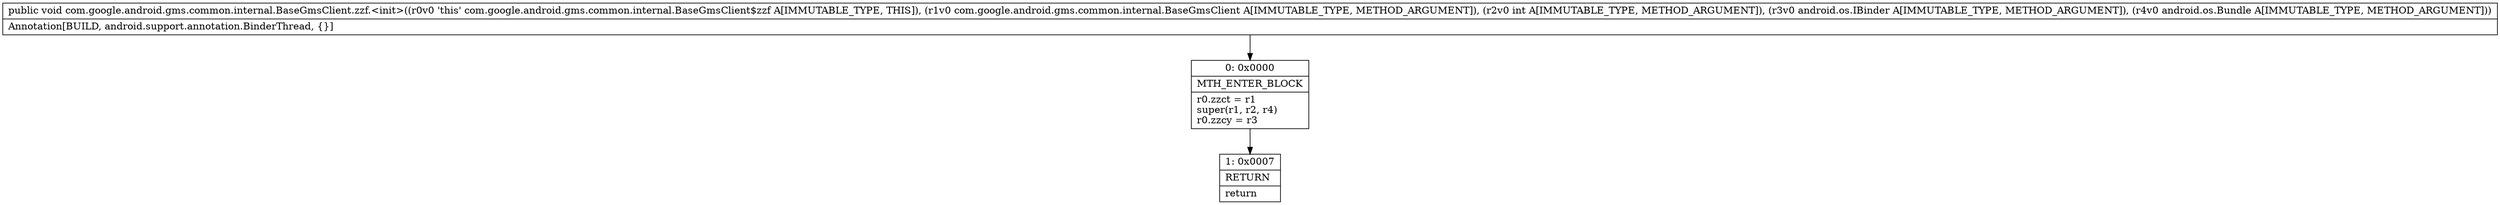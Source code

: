 digraph "CFG forcom.google.android.gms.common.internal.BaseGmsClient.zzf.\<init\>(Lcom\/google\/android\/gms\/common\/internal\/BaseGmsClient;ILandroid\/os\/IBinder;Landroid\/os\/Bundle;)V" {
Node_0 [shape=record,label="{0\:\ 0x0000|MTH_ENTER_BLOCK\l|r0.zzct = r1\lsuper(r1, r2, r4)\lr0.zzcy = r3\l}"];
Node_1 [shape=record,label="{1\:\ 0x0007|RETURN\l|return\l}"];
MethodNode[shape=record,label="{public void com.google.android.gms.common.internal.BaseGmsClient.zzf.\<init\>((r0v0 'this' com.google.android.gms.common.internal.BaseGmsClient$zzf A[IMMUTABLE_TYPE, THIS]), (r1v0 com.google.android.gms.common.internal.BaseGmsClient A[IMMUTABLE_TYPE, METHOD_ARGUMENT]), (r2v0 int A[IMMUTABLE_TYPE, METHOD_ARGUMENT]), (r3v0 android.os.IBinder A[IMMUTABLE_TYPE, METHOD_ARGUMENT]), (r4v0 android.os.Bundle A[IMMUTABLE_TYPE, METHOD_ARGUMENT]))  | Annotation[BUILD, android.support.annotation.BinderThread, \{\}]\l}"];
MethodNode -> Node_0;
Node_0 -> Node_1;
}

